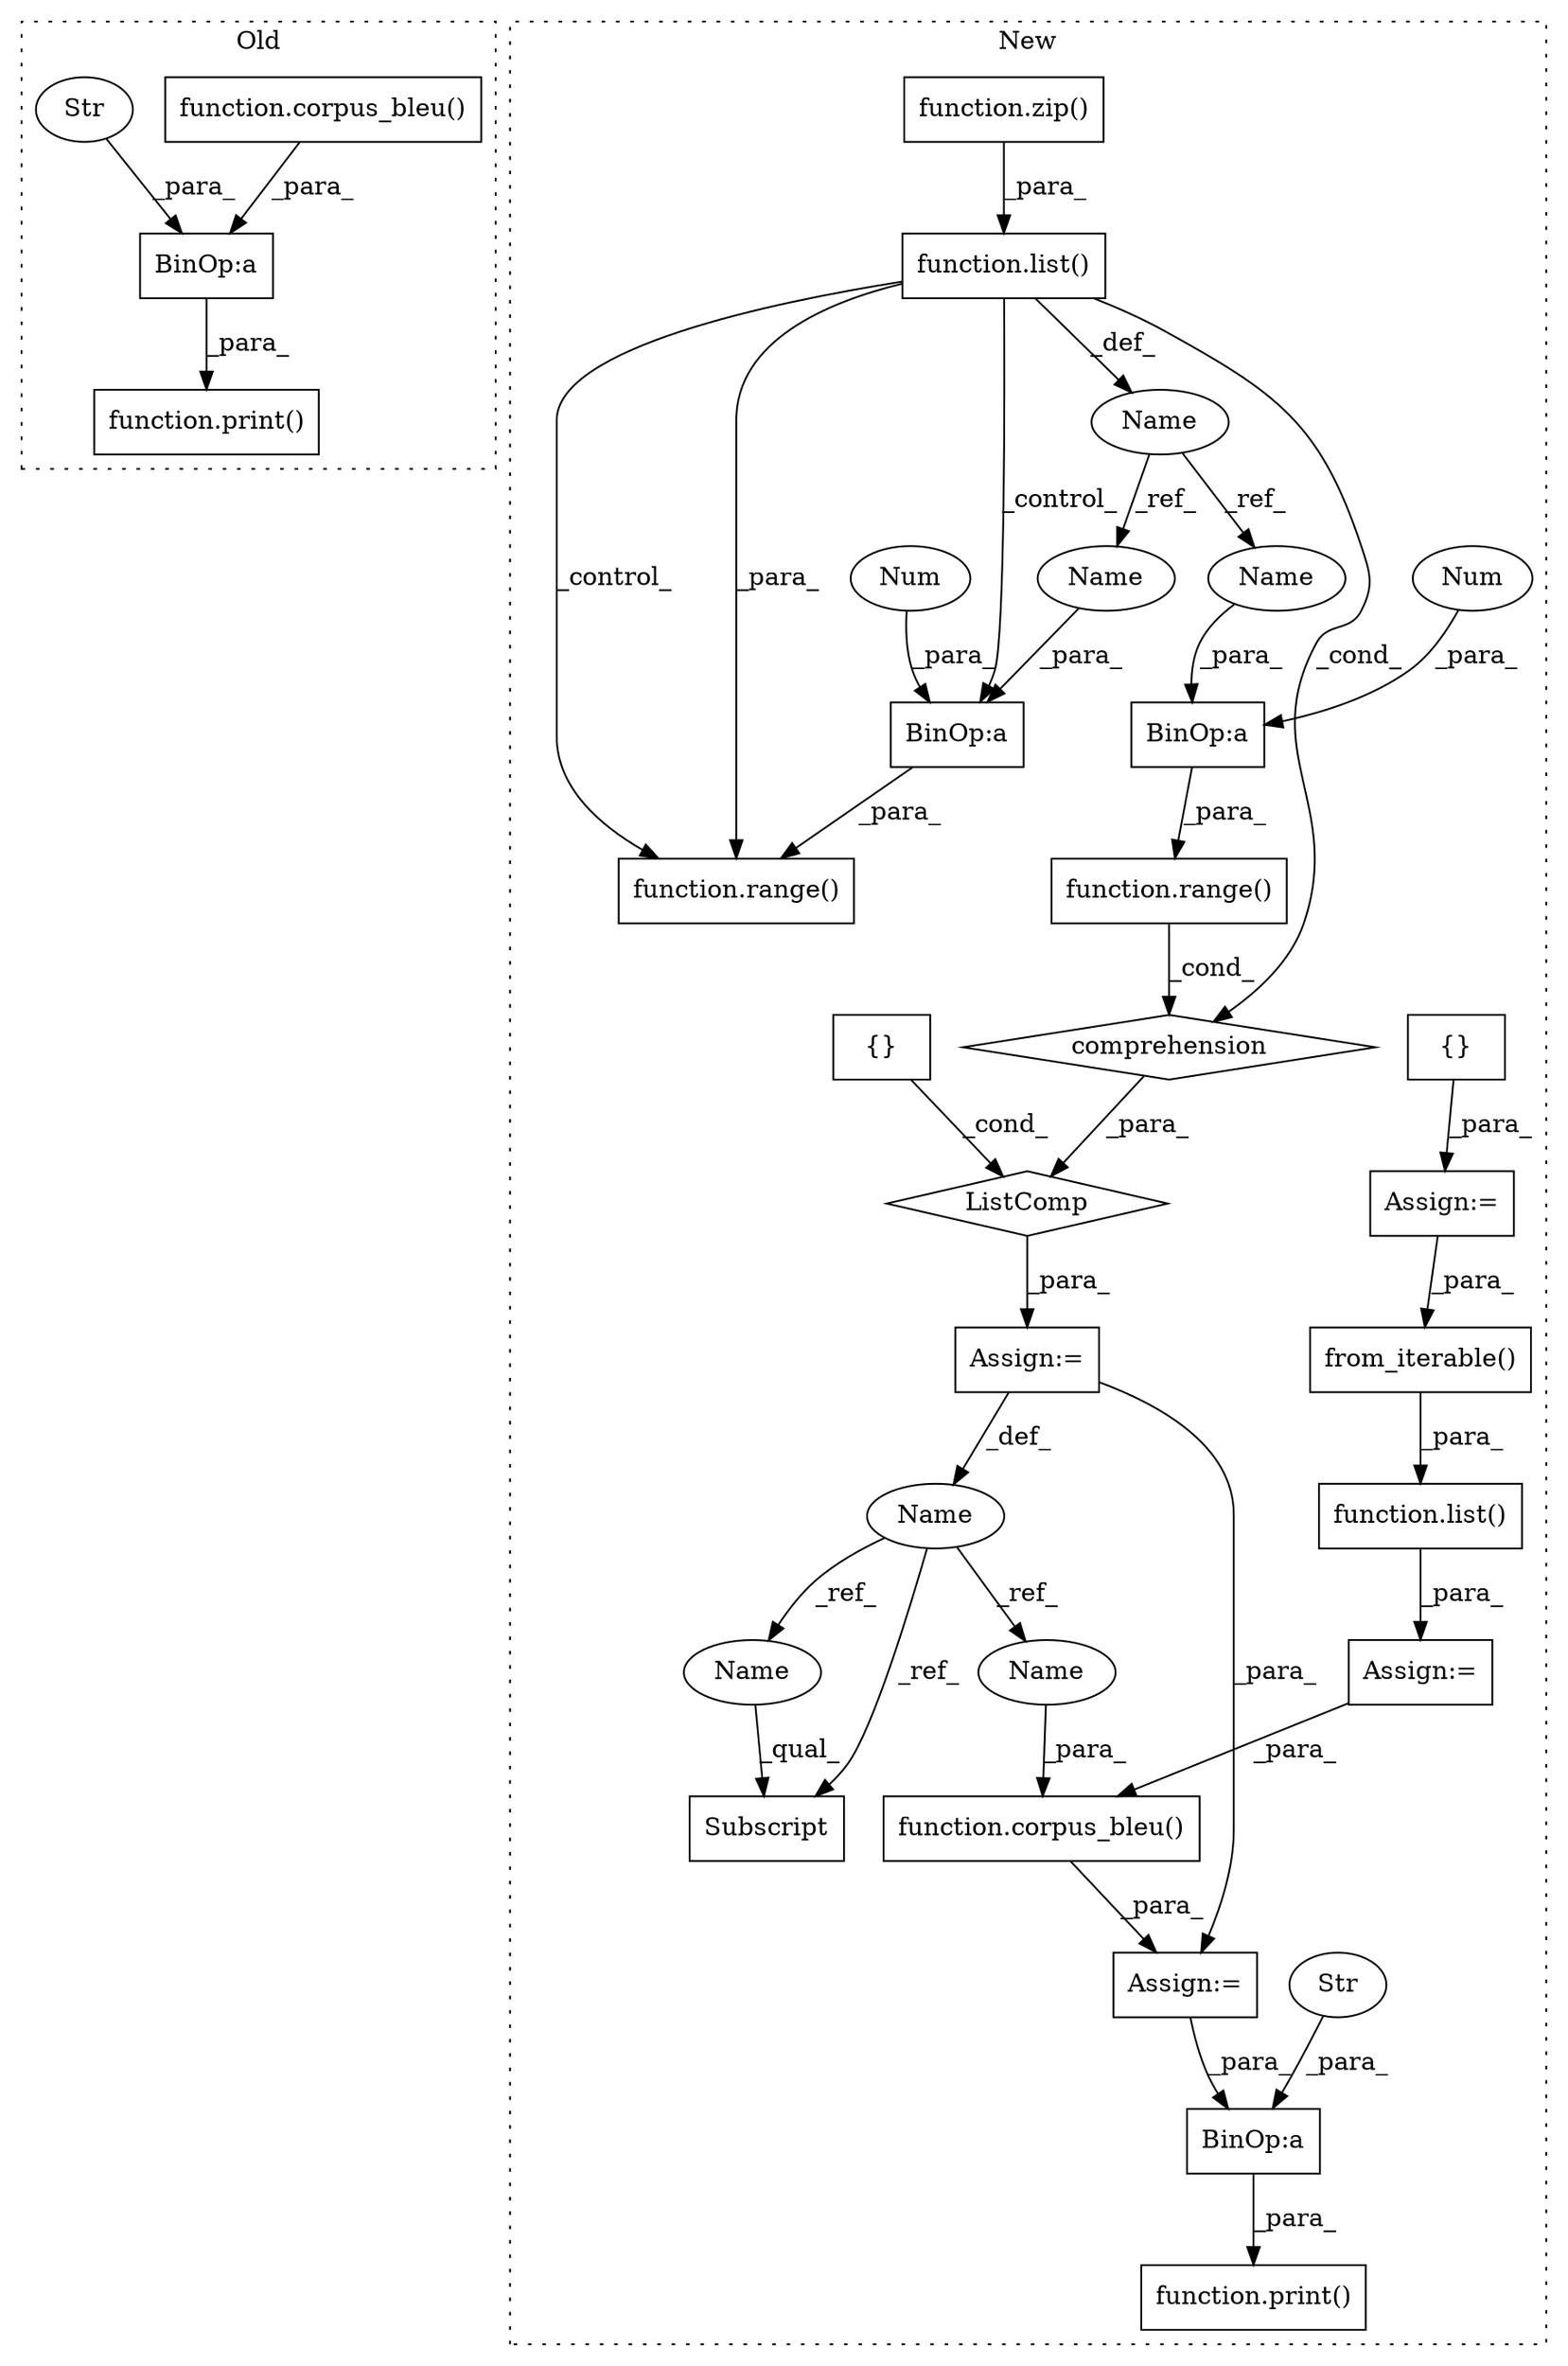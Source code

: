 digraph G {
subgraph cluster0 {
1 [label="function.corpus_bleu()" a="75" s="4761,4784" l="12,1" shape="box"];
4 [label="function.print()" a="75" s="4709,4785" l="6,1" shape="box"];
12 [label="BinOp:a" a="82" s="4758" l="3" shape="box"];
13 [label="Str" a="66" s="4715" l="43" shape="ellipse"];
label = "Old";
style="dotted";
}
subgraph cluster1 {
2 [label="function.print()" a="75" s="5879,5936" l="6,1" shape="box"];
3 [label="function.list()" a="75" s="5509,5524" l="5,1" shape="box"];
5 [label="BinOp:a" a="82" s="5929" l="3" shape="box"];
6 [label="Str" a="66" s="5885" l="44" shape="ellipse"];
7 [label="BinOp:a" a="82" s="5728" l="3" shape="box"];
8 [label="function.range()" a="75" s="5593,5604" l="6,1" shape="box"];
9 [label="Num" a="76" s="5731" l="1" shape="ellipse"];
10 [label="function.range()" a="75" s="5721,5732" l="6,1" shape="box"];
11 [label="BinOp:a" a="82" s="5600" l="3" shape="box"];
14 [label="{}" a="59" s="5559,5559" l="2,1" shape="box"];
15 [label="ListComp" a="106" s="5580" l="26" shape="diamond"];
16 [label="{}" a="59" s="5581,5581" l="2,1" shape="box"];
17 [label="function.list()" a="75" s="5793,5827" l="5,1" shape="box"];
18 [label="Num" a="76" s="5603" l="1" shape="ellipse"];
19 [label="comprehension" a="45" s="5584" l="3" shape="diamond"];
20 [label="from_iterable()" a="75" s="5798,5826" l="20,1" shape="box"];
21 [label="Name" a="87" s="5530" l="1" shape="ellipse"];
22 [label="function.corpus_bleu()" a="75" s="5840,5873" l="12,1" shape="box"];
23 [label="Name" a="87" s="5566" l="11" shape="ellipse"];
24 [label="Subscript" a="63" s="5747,0" l="14,0" shape="box"];
25 [label="function.zip()" a="75" s="5514,5519" l="4,5" shape="box"];
26 [label="Assign:=" a="68" s="5837" l="3" shape="box"];
27 [label="Assign:=" a="68" s="5556" l="3" shape="box"];
28 [label="Assign:=" a="68" s="5790" l="3" shape="box"];
29 [label="Assign:=" a="68" s="5577" l="3" shape="box"];
30 [label="Name" a="87" s="5599" l="1" shape="ellipse"];
31 [label="Name" a="87" s="5727" l="1" shape="ellipse"];
32 [label="Name" a="87" s="5747" l="11" shape="ellipse"];
33 [label="Name" a="87" s="5862" l="11" shape="ellipse"];
label = "New";
style="dotted";
}
1 -> 12 [label="_para_"];
3 -> 10 [label="_control_"];
3 -> 21 [label="_def_"];
3 -> 10 [label="_para_"];
3 -> 19 [label="_cond_"];
3 -> 7 [label="_control_"];
5 -> 2 [label="_para_"];
6 -> 5 [label="_para_"];
7 -> 10 [label="_para_"];
8 -> 19 [label="_cond_"];
9 -> 7 [label="_para_"];
11 -> 8 [label="_para_"];
12 -> 4 [label="_para_"];
13 -> 12 [label="_para_"];
14 -> 27 [label="_para_"];
15 -> 29 [label="_para_"];
16 -> 15 [label="_cond_"];
17 -> 28 [label="_para_"];
18 -> 11 [label="_para_"];
19 -> 15 [label="_para_"];
20 -> 17 [label="_para_"];
21 -> 30 [label="_ref_"];
21 -> 31 [label="_ref_"];
22 -> 26 [label="_para_"];
23 -> 24 [label="_ref_"];
23 -> 33 [label="_ref_"];
23 -> 32 [label="_ref_"];
25 -> 3 [label="_para_"];
26 -> 5 [label="_para_"];
27 -> 20 [label="_para_"];
28 -> 22 [label="_para_"];
29 -> 26 [label="_para_"];
29 -> 23 [label="_def_"];
30 -> 11 [label="_para_"];
31 -> 7 [label="_para_"];
32 -> 24 [label="_qual_"];
33 -> 22 [label="_para_"];
}